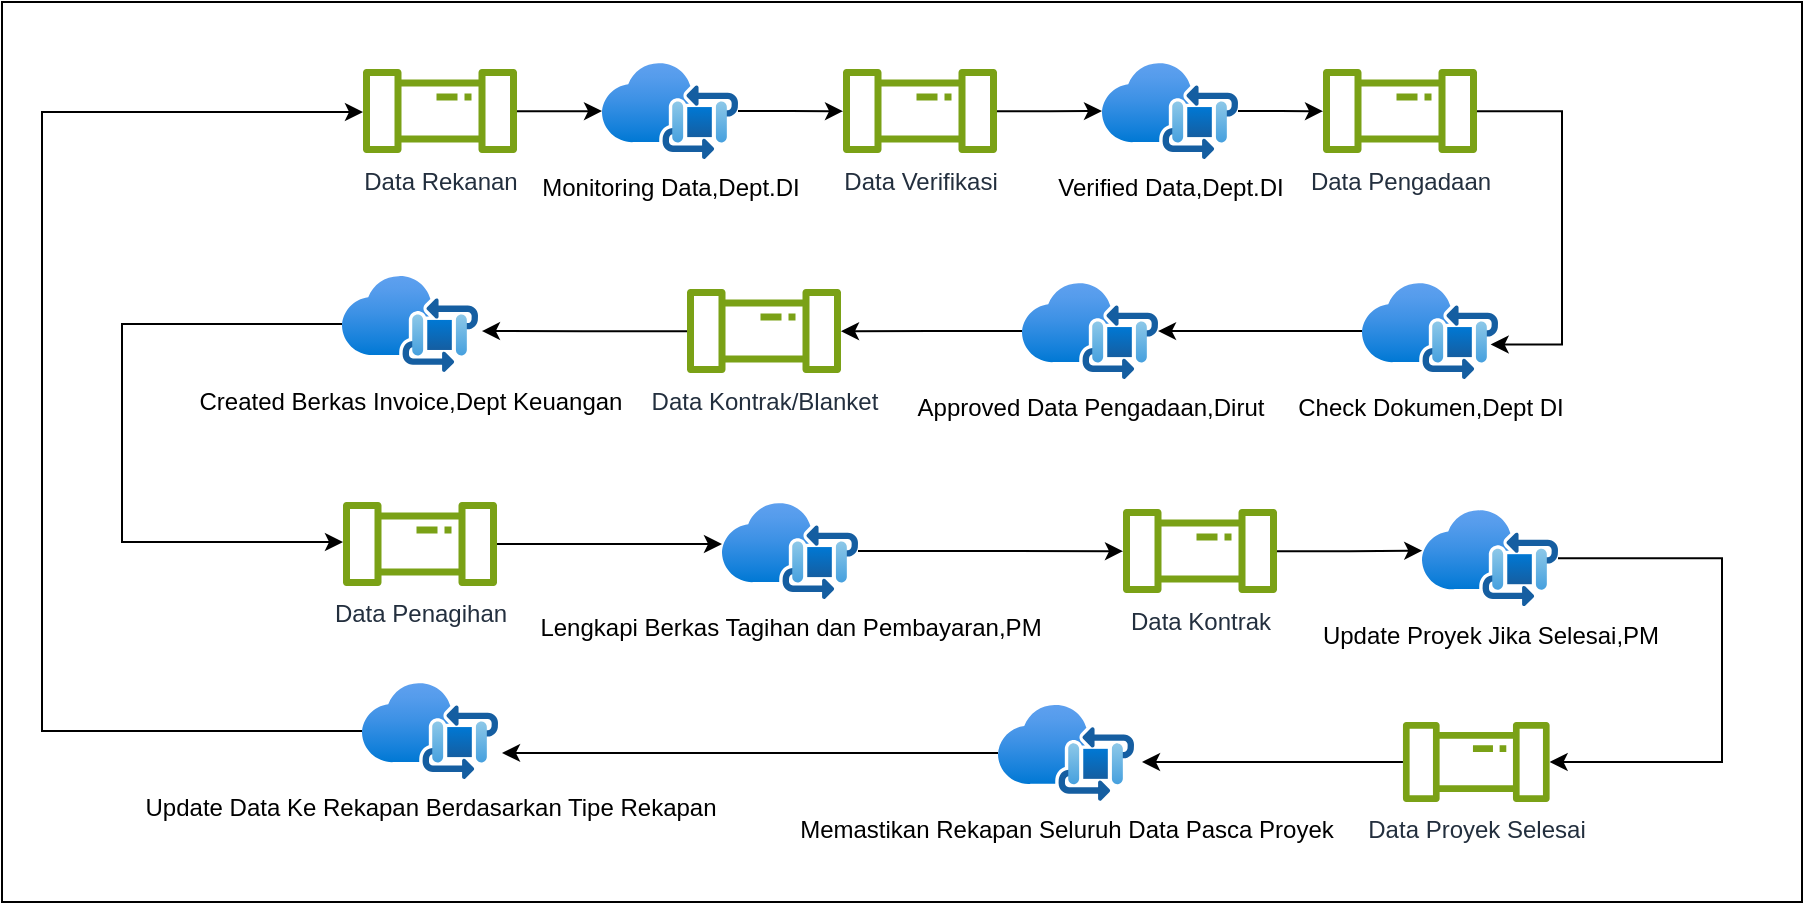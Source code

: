 <mxfile version="24.9.1">
  <diagram name="Page-1" id="9AQEqXTkZjTldp22-I1w">
    <mxGraphModel dx="2286" dy="767" grid="1" gridSize="10" guides="1" tooltips="1" connect="1" arrows="1" fold="1" page="1" pageScale="1" pageWidth="850" pageHeight="1100" math="0" shadow="0">
      <root>
        <mxCell id="0" />
        <mxCell id="1" parent="0" />
        <mxCell id="Ktg5WG_uKDpj7h72ya8N-8" value="" style="edgeStyle=orthogonalEdgeStyle;rounded=0;orthogonalLoop=1;jettySize=auto;html=1;" edge="1" parent="1" source="Ktg5WG_uKDpj7h72ya8N-1" target="Ktg5WG_uKDpj7h72ya8N-3">
          <mxGeometry relative="1" as="geometry" />
        </mxCell>
        <mxCell id="Ktg5WG_uKDpj7h72ya8N-1" value="Data Rekanan" style="sketch=0;outlineConnect=0;fontColor=#232F3E;gradientColor=none;fillColor=#7AA116;strokeColor=none;dashed=0;verticalLabelPosition=bottom;verticalAlign=top;align=center;html=1;fontSize=12;fontStyle=0;aspect=fixed;pointerEvents=1;shape=mxgraph.aws4.iot_analytics_pipeline;" vertex="1" parent="1">
          <mxGeometry x="80" y="103.56" width="78" height="42" as="geometry" />
        </mxCell>
        <mxCell id="Ktg5WG_uKDpj7h72ya8N-10" value="" style="edgeStyle=orthogonalEdgeStyle;rounded=0;orthogonalLoop=1;jettySize=auto;html=1;" edge="1" parent="1" source="Ktg5WG_uKDpj7h72ya8N-2" target="Ktg5WG_uKDpj7h72ya8N-4">
          <mxGeometry relative="1" as="geometry" />
        </mxCell>
        <mxCell id="Ktg5WG_uKDpj7h72ya8N-2" value="Data Verifikasi" style="sketch=0;outlineConnect=0;fontColor=#232F3E;gradientColor=none;fillColor=#7AA116;strokeColor=none;dashed=0;verticalLabelPosition=bottom;verticalAlign=top;align=center;html=1;fontSize=12;fontStyle=0;aspect=fixed;pointerEvents=1;shape=mxgraph.aws4.iot_analytics_pipeline;" vertex="1" parent="1">
          <mxGeometry x="320" y="103.56" width="78" height="42" as="geometry" />
        </mxCell>
        <mxCell id="Ktg5WG_uKDpj7h72ya8N-9" value="" style="edgeStyle=orthogonalEdgeStyle;rounded=0;orthogonalLoop=1;jettySize=auto;html=1;" edge="1" parent="1" source="Ktg5WG_uKDpj7h72ya8N-3" target="Ktg5WG_uKDpj7h72ya8N-2">
          <mxGeometry relative="1" as="geometry" />
        </mxCell>
        <mxCell id="Ktg5WG_uKDpj7h72ya8N-3" value="Monitoring Data,Dept.DI" style="image;aspect=fixed;html=1;points=[];align=center;fontSize=12;image=img/lib/azure2/other/Azure_Monitor_Pipeline.svg;" vertex="1" parent="1">
          <mxGeometry x="200" y="100" width="68" height="49.12" as="geometry" />
        </mxCell>
        <mxCell id="Ktg5WG_uKDpj7h72ya8N-12" value="" style="edgeStyle=orthogonalEdgeStyle;rounded=0;orthogonalLoop=1;jettySize=auto;html=1;" edge="1" parent="1" source="Ktg5WG_uKDpj7h72ya8N-4" target="Ktg5WG_uKDpj7h72ya8N-11">
          <mxGeometry relative="1" as="geometry" />
        </mxCell>
        <mxCell id="Ktg5WG_uKDpj7h72ya8N-4" value="Verified Data,Dept.DI" style="image;aspect=fixed;html=1;points=[];align=center;fontSize=12;image=img/lib/azure2/other/Azure_Monitor_Pipeline.svg;" vertex="1" parent="1">
          <mxGeometry x="450" y="100" width="68" height="49.12" as="geometry" />
        </mxCell>
        <mxCell id="Ktg5WG_uKDpj7h72ya8N-11" value="Data Pengadaan" style="sketch=0;outlineConnect=0;fontColor=#232F3E;gradientColor=none;fillColor=#7AA116;strokeColor=none;dashed=0;verticalLabelPosition=bottom;verticalAlign=top;align=center;html=1;fontSize=12;fontStyle=0;aspect=fixed;pointerEvents=1;shape=mxgraph.aws4.iot_analytics_pipeline;" vertex="1" parent="1">
          <mxGeometry x="560" y="103.56" width="78" height="42" as="geometry" />
        </mxCell>
        <mxCell id="Ktg5WG_uKDpj7h72ya8N-16" value="" style="edgeStyle=orthogonalEdgeStyle;rounded=0;orthogonalLoop=1;jettySize=auto;html=1;" edge="1" parent="1" source="Ktg5WG_uKDpj7h72ya8N-13" target="Ktg5WG_uKDpj7h72ya8N-15">
          <mxGeometry relative="1" as="geometry" />
        </mxCell>
        <mxCell id="Ktg5WG_uKDpj7h72ya8N-13" value="Check Dokumen,Dept DI" style="image;aspect=fixed;html=1;points=[];align=center;fontSize=12;image=img/lib/azure2/other/Azure_Monitor_Pipeline.svg;" vertex="1" parent="1">
          <mxGeometry x="580" y="210" width="68" height="49.12" as="geometry" />
        </mxCell>
        <mxCell id="Ktg5WG_uKDpj7h72ya8N-14" style="edgeStyle=orthogonalEdgeStyle;rounded=0;orthogonalLoop=1;jettySize=auto;html=1;entryX=0.946;entryY=0.636;entryDx=0;entryDy=0;entryPerimeter=0;" edge="1" parent="1" source="Ktg5WG_uKDpj7h72ya8N-11" target="Ktg5WG_uKDpj7h72ya8N-13">
          <mxGeometry relative="1" as="geometry">
            <Array as="points">
              <mxPoint x="680" y="125" />
              <mxPoint x="680" y="241" />
            </Array>
          </mxGeometry>
        </mxCell>
        <mxCell id="Ktg5WG_uKDpj7h72ya8N-18" style="edgeStyle=orthogonalEdgeStyle;rounded=0;orthogonalLoop=1;jettySize=auto;html=1;" edge="1" parent="1" source="Ktg5WG_uKDpj7h72ya8N-15" target="Ktg5WG_uKDpj7h72ya8N-17">
          <mxGeometry relative="1" as="geometry" />
        </mxCell>
        <mxCell id="Ktg5WG_uKDpj7h72ya8N-15" value="Approved Data Pengadaan,Dirut" style="image;aspect=fixed;html=1;points=[];align=center;fontSize=12;image=img/lib/azure2/other/Azure_Monitor_Pipeline.svg;" vertex="1" parent="1">
          <mxGeometry x="410" y="210" width="68" height="49.12" as="geometry" />
        </mxCell>
        <mxCell id="Ktg5WG_uKDpj7h72ya8N-17" value="Data Kontrak/Blanket" style="sketch=0;outlineConnect=0;fontColor=#232F3E;gradientColor=none;fillColor=#7AA116;strokeColor=none;dashed=0;verticalLabelPosition=bottom;verticalAlign=top;align=center;html=1;fontSize=12;fontStyle=0;aspect=fixed;pointerEvents=1;shape=mxgraph.aws4.iot_analytics_pipeline;" vertex="1" parent="1">
          <mxGeometry x="242" y="213.56" width="78" height="42" as="geometry" />
        </mxCell>
        <mxCell id="Ktg5WG_uKDpj7h72ya8N-19" value="Created Berkas Invoice,Dept Keuangan" style="image;aspect=fixed;html=1;points=[];align=center;fontSize=12;image=img/lib/azure2/other/Azure_Monitor_Pipeline.svg;" vertex="1" parent="1">
          <mxGeometry x="70" y="206.44" width="68" height="49.12" as="geometry" />
        </mxCell>
        <mxCell id="Ktg5WG_uKDpj7h72ya8N-20" style="edgeStyle=orthogonalEdgeStyle;rounded=0;orthogonalLoop=1;jettySize=auto;html=1;entryX=1.029;entryY=0.572;entryDx=0;entryDy=0;entryPerimeter=0;" edge="1" parent="1" source="Ktg5WG_uKDpj7h72ya8N-17" target="Ktg5WG_uKDpj7h72ya8N-19">
          <mxGeometry relative="1" as="geometry" />
        </mxCell>
        <mxCell id="Ktg5WG_uKDpj7h72ya8N-26" style="edgeStyle=orthogonalEdgeStyle;rounded=0;orthogonalLoop=1;jettySize=auto;html=1;" edge="1" parent="1" source="Ktg5WG_uKDpj7h72ya8N-21">
          <mxGeometry relative="1" as="geometry">
            <mxPoint x="260" y="341" as="targetPoint" />
          </mxGeometry>
        </mxCell>
        <mxCell id="Ktg5WG_uKDpj7h72ya8N-21" value="Data Penagihan" style="sketch=0;outlineConnect=0;fontColor=#232F3E;gradientColor=none;fillColor=#7AA116;strokeColor=none;dashed=0;verticalLabelPosition=bottom;verticalAlign=top;align=center;html=1;fontSize=12;fontStyle=0;aspect=fixed;pointerEvents=1;shape=mxgraph.aws4.iot_analytics_pipeline;" vertex="1" parent="1">
          <mxGeometry x="70" y="320" width="78" height="42" as="geometry" />
        </mxCell>
        <mxCell id="Ktg5WG_uKDpj7h72ya8N-22" style="edgeStyle=orthogonalEdgeStyle;rounded=0;orthogonalLoop=1;jettySize=auto;html=1;" edge="1" parent="1" source="Ktg5WG_uKDpj7h72ya8N-19" target="Ktg5WG_uKDpj7h72ya8N-21">
          <mxGeometry relative="1" as="geometry">
            <Array as="points">
              <mxPoint x="-40" y="231" />
              <mxPoint x="-40" y="340" />
            </Array>
          </mxGeometry>
        </mxCell>
        <mxCell id="Ktg5WG_uKDpj7h72ya8N-27" style="edgeStyle=orthogonalEdgeStyle;rounded=0;orthogonalLoop=1;jettySize=auto;html=1;" edge="1" parent="1" source="Ktg5WG_uKDpj7h72ya8N-23" target="Ktg5WG_uKDpj7h72ya8N-25">
          <mxGeometry relative="1" as="geometry" />
        </mxCell>
        <mxCell id="Ktg5WG_uKDpj7h72ya8N-23" value="Lengkapi Berkas Tagihan dan Pembayaran,PM" style="image;aspect=fixed;html=1;points=[];align=center;fontSize=12;image=img/lib/azure2/other/Azure_Monitor_Pipeline.svg;" vertex="1" parent="1">
          <mxGeometry x="260" y="320" width="68" height="49.12" as="geometry" />
        </mxCell>
        <mxCell id="Ktg5WG_uKDpj7h72ya8N-25" value="Data Kontrak" style="sketch=0;outlineConnect=0;fontColor=#232F3E;gradientColor=none;fillColor=#7AA116;strokeColor=none;dashed=0;verticalLabelPosition=bottom;verticalAlign=top;align=center;html=1;fontSize=12;fontStyle=0;aspect=fixed;pointerEvents=1;shape=mxgraph.aws4.iot_analytics_pipeline;" vertex="1" parent="1">
          <mxGeometry x="460" y="323.56" width="78" height="42" as="geometry" />
        </mxCell>
        <mxCell id="Ktg5WG_uKDpj7h72ya8N-31" style="edgeStyle=orthogonalEdgeStyle;rounded=0;orthogonalLoop=1;jettySize=auto;html=1;" edge="1" parent="1" source="Ktg5WG_uKDpj7h72ya8N-28" target="Ktg5WG_uKDpj7h72ya8N-30">
          <mxGeometry relative="1" as="geometry">
            <mxPoint x="690" y="470" as="targetPoint" />
            <Array as="points">
              <mxPoint x="760" y="348" />
              <mxPoint x="760" y="450" />
            </Array>
          </mxGeometry>
        </mxCell>
        <mxCell id="Ktg5WG_uKDpj7h72ya8N-28" value="Update Proyek Jika Selesai,PM" style="image;aspect=fixed;html=1;points=[];align=center;fontSize=12;image=img/lib/azure2/other/Azure_Monitor_Pipeline.svg;" vertex="1" parent="1">
          <mxGeometry x="610" y="323.56" width="68" height="49.12" as="geometry" />
        </mxCell>
        <mxCell id="Ktg5WG_uKDpj7h72ya8N-29" style="edgeStyle=orthogonalEdgeStyle;rounded=0;orthogonalLoop=1;jettySize=auto;html=1;entryX=0.002;entryY=0.423;entryDx=0;entryDy=0;entryPerimeter=0;" edge="1" parent="1" source="Ktg5WG_uKDpj7h72ya8N-25" target="Ktg5WG_uKDpj7h72ya8N-28">
          <mxGeometry relative="1" as="geometry" />
        </mxCell>
        <mxCell id="Ktg5WG_uKDpj7h72ya8N-33" style="edgeStyle=orthogonalEdgeStyle;rounded=0;orthogonalLoop=1;jettySize=auto;html=1;" edge="1" parent="1" source="Ktg5WG_uKDpj7h72ya8N-30">
          <mxGeometry relative="1" as="geometry">
            <mxPoint x="470" y="450" as="targetPoint" />
          </mxGeometry>
        </mxCell>
        <mxCell id="Ktg5WG_uKDpj7h72ya8N-30" value="Data Proyek Selesai" style="sketch=0;outlineConnect=0;fontColor=#232F3E;gradientColor=none;fillColor=#7AA116;strokeColor=none;dashed=0;verticalLabelPosition=bottom;verticalAlign=top;align=center;html=1;fontSize=12;fontStyle=0;aspect=fixed;pointerEvents=1;shape=mxgraph.aws4.iot_analytics_pipeline;" vertex="1" parent="1">
          <mxGeometry x="600" y="430" width="74.29" height="40" as="geometry" />
        </mxCell>
        <mxCell id="Ktg5WG_uKDpj7h72ya8N-35" style="edgeStyle=orthogonalEdgeStyle;rounded=0;orthogonalLoop=1;jettySize=auto;html=1;" edge="1" parent="1" source="Ktg5WG_uKDpj7h72ya8N-32">
          <mxGeometry relative="1" as="geometry">
            <mxPoint x="150" y="445.44" as="targetPoint" />
          </mxGeometry>
        </mxCell>
        <mxCell id="Ktg5WG_uKDpj7h72ya8N-32" value="Memastikan Rekapan Seluruh Data Pasca Proyek" style="image;aspect=fixed;html=1;points=[];align=center;fontSize=12;image=img/lib/azure2/other/Azure_Monitor_Pipeline.svg;" vertex="1" parent="1">
          <mxGeometry x="398" y="420.88" width="68" height="49.12" as="geometry" />
        </mxCell>
        <mxCell id="Ktg5WG_uKDpj7h72ya8N-38" style="edgeStyle=orthogonalEdgeStyle;rounded=0;orthogonalLoop=1;jettySize=auto;html=1;" edge="1" parent="1" source="Ktg5WG_uKDpj7h72ya8N-36" target="Ktg5WG_uKDpj7h72ya8N-1">
          <mxGeometry relative="1" as="geometry">
            <Array as="points">
              <mxPoint x="-80" y="435" />
              <mxPoint x="-80" y="125" />
            </Array>
          </mxGeometry>
        </mxCell>
        <mxCell id="Ktg5WG_uKDpj7h72ya8N-36" value="Update Data Ke Rekapan Berdasarkan Tipe Rekapan" style="image;aspect=fixed;html=1;points=[];align=center;fontSize=12;image=img/lib/azure2/other/Azure_Monitor_Pipeline.svg;" vertex="1" parent="1">
          <mxGeometry x="80" y="410" width="68" height="49.12" as="geometry" />
        </mxCell>
        <mxCell id="Ktg5WG_uKDpj7h72ya8N-40" value="" style="rounded=0;whiteSpace=wrap;html=1;fillColor=none;" vertex="1" parent="1">
          <mxGeometry x="-100" y="70" width="900" height="450" as="geometry" />
        </mxCell>
      </root>
    </mxGraphModel>
  </diagram>
</mxfile>
